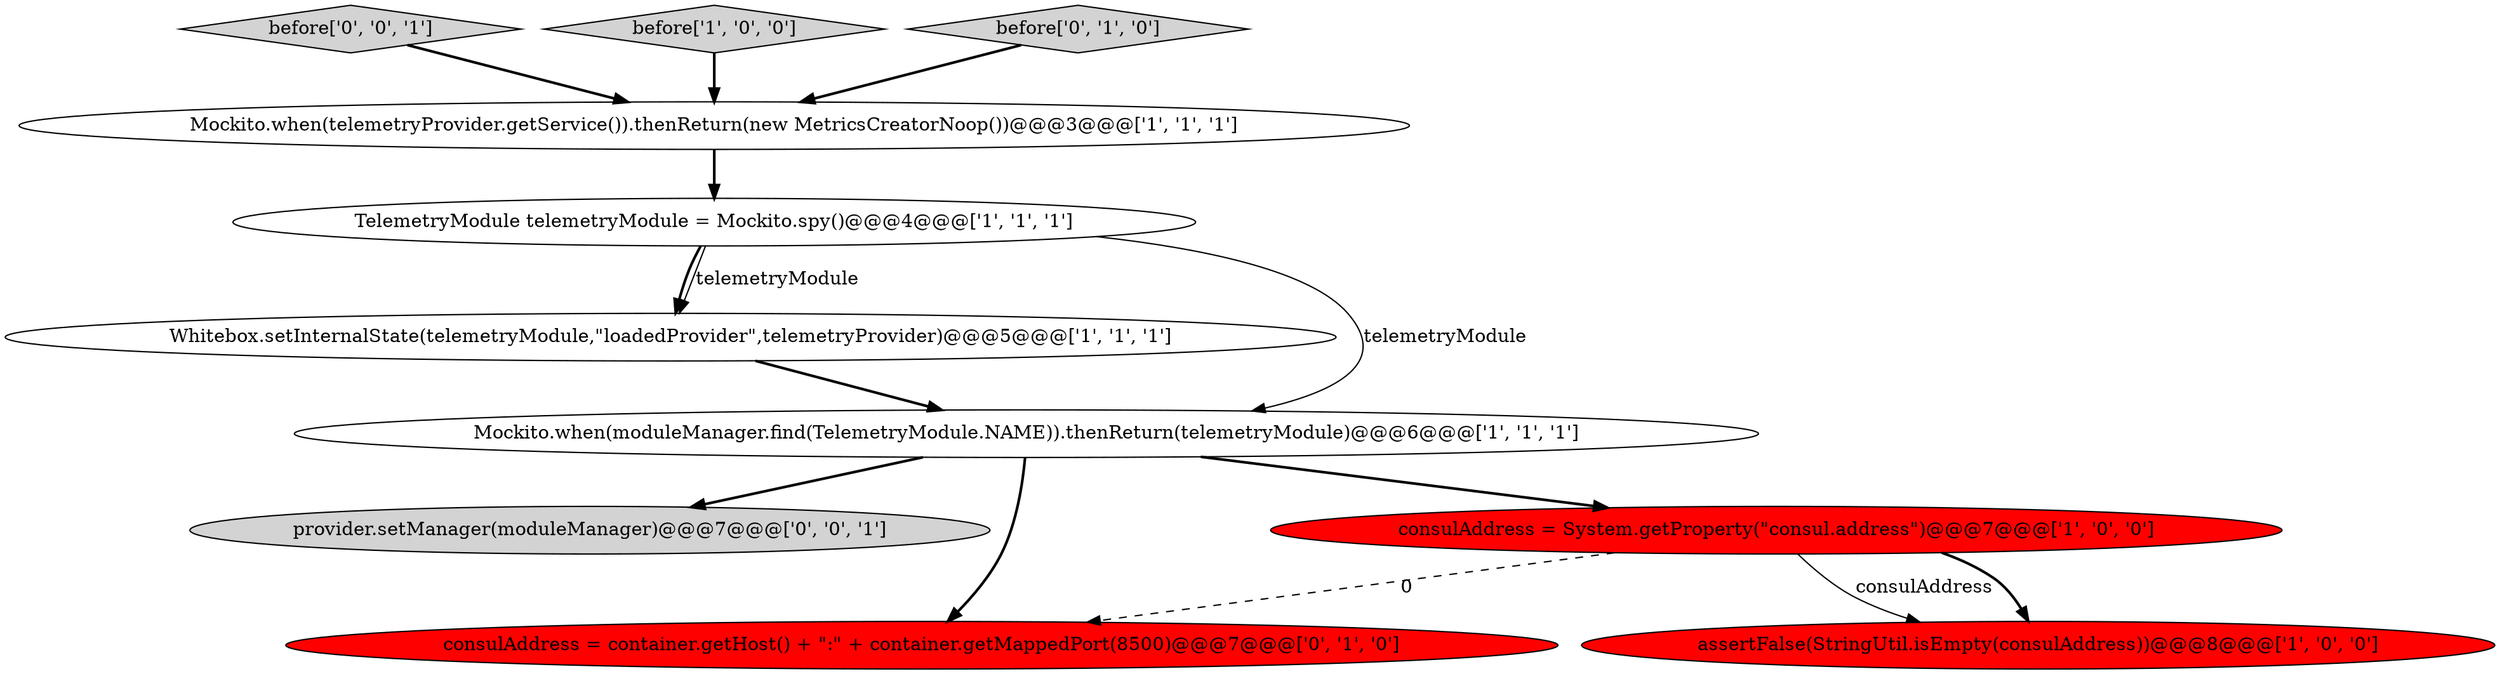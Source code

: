 digraph {
1 [style = filled, label = "assertFalse(StringUtil.isEmpty(consulAddress))@@@8@@@['1', '0', '0']", fillcolor = red, shape = ellipse image = "AAA1AAABBB1BBB"];
6 [style = filled, label = "Mockito.when(telemetryProvider.getService()).thenReturn(new MetricsCreatorNoop())@@@3@@@['1', '1', '1']", fillcolor = white, shape = ellipse image = "AAA0AAABBB1BBB"];
10 [style = filled, label = "provider.setManager(moduleManager)@@@7@@@['0', '0', '1']", fillcolor = lightgray, shape = ellipse image = "AAA0AAABBB3BBB"];
9 [style = filled, label = "before['0', '0', '1']", fillcolor = lightgray, shape = diamond image = "AAA0AAABBB3BBB"];
3 [style = filled, label = "before['1', '0', '0']", fillcolor = lightgray, shape = diamond image = "AAA0AAABBB1BBB"];
8 [style = filled, label = "consulAddress = container.getHost() + \":\" + container.getMappedPort(8500)@@@7@@@['0', '1', '0']", fillcolor = red, shape = ellipse image = "AAA1AAABBB2BBB"];
0 [style = filled, label = "consulAddress = System.getProperty(\"consul.address\")@@@7@@@['1', '0', '0']", fillcolor = red, shape = ellipse image = "AAA1AAABBB1BBB"];
2 [style = filled, label = "TelemetryModule telemetryModule = Mockito.spy()@@@4@@@['1', '1', '1']", fillcolor = white, shape = ellipse image = "AAA0AAABBB1BBB"];
7 [style = filled, label = "before['0', '1', '0']", fillcolor = lightgray, shape = diamond image = "AAA0AAABBB2BBB"];
4 [style = filled, label = "Whitebox.setInternalState(telemetryModule,\"loadedProvider\",telemetryProvider)@@@5@@@['1', '1', '1']", fillcolor = white, shape = ellipse image = "AAA0AAABBB1BBB"];
5 [style = filled, label = "Mockito.when(moduleManager.find(TelemetryModule.NAME)).thenReturn(telemetryModule)@@@6@@@['1', '1', '1']", fillcolor = white, shape = ellipse image = "AAA0AAABBB1BBB"];
0->1 [style = solid, label="consulAddress"];
5->10 [style = bold, label=""];
5->8 [style = bold, label=""];
3->6 [style = bold, label=""];
0->8 [style = dashed, label="0"];
2->5 [style = solid, label="telemetryModule"];
5->0 [style = bold, label=""];
2->4 [style = bold, label=""];
4->5 [style = bold, label=""];
0->1 [style = bold, label=""];
7->6 [style = bold, label=""];
9->6 [style = bold, label=""];
6->2 [style = bold, label=""];
2->4 [style = solid, label="telemetryModule"];
}
